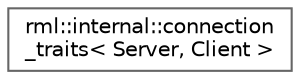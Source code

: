 digraph "类继承关系图"
{
 // LATEX_PDF_SIZE
  bgcolor="transparent";
  edge [fontname=Helvetica,fontsize=10,labelfontname=Helvetica,labelfontsize=10];
  node [fontname=Helvetica,fontsize=10,shape=box,height=0.2,width=0.4];
  rankdir="LR";
  Node0 [id="Node000000",label="rml::internal::connection\l_traits\< Server, Client \>",height=0.2,width=0.4,color="grey40", fillcolor="white", style="filled",URL="$structrml_1_1internal_1_1connection__traits.html",tooltip=" "];
}
